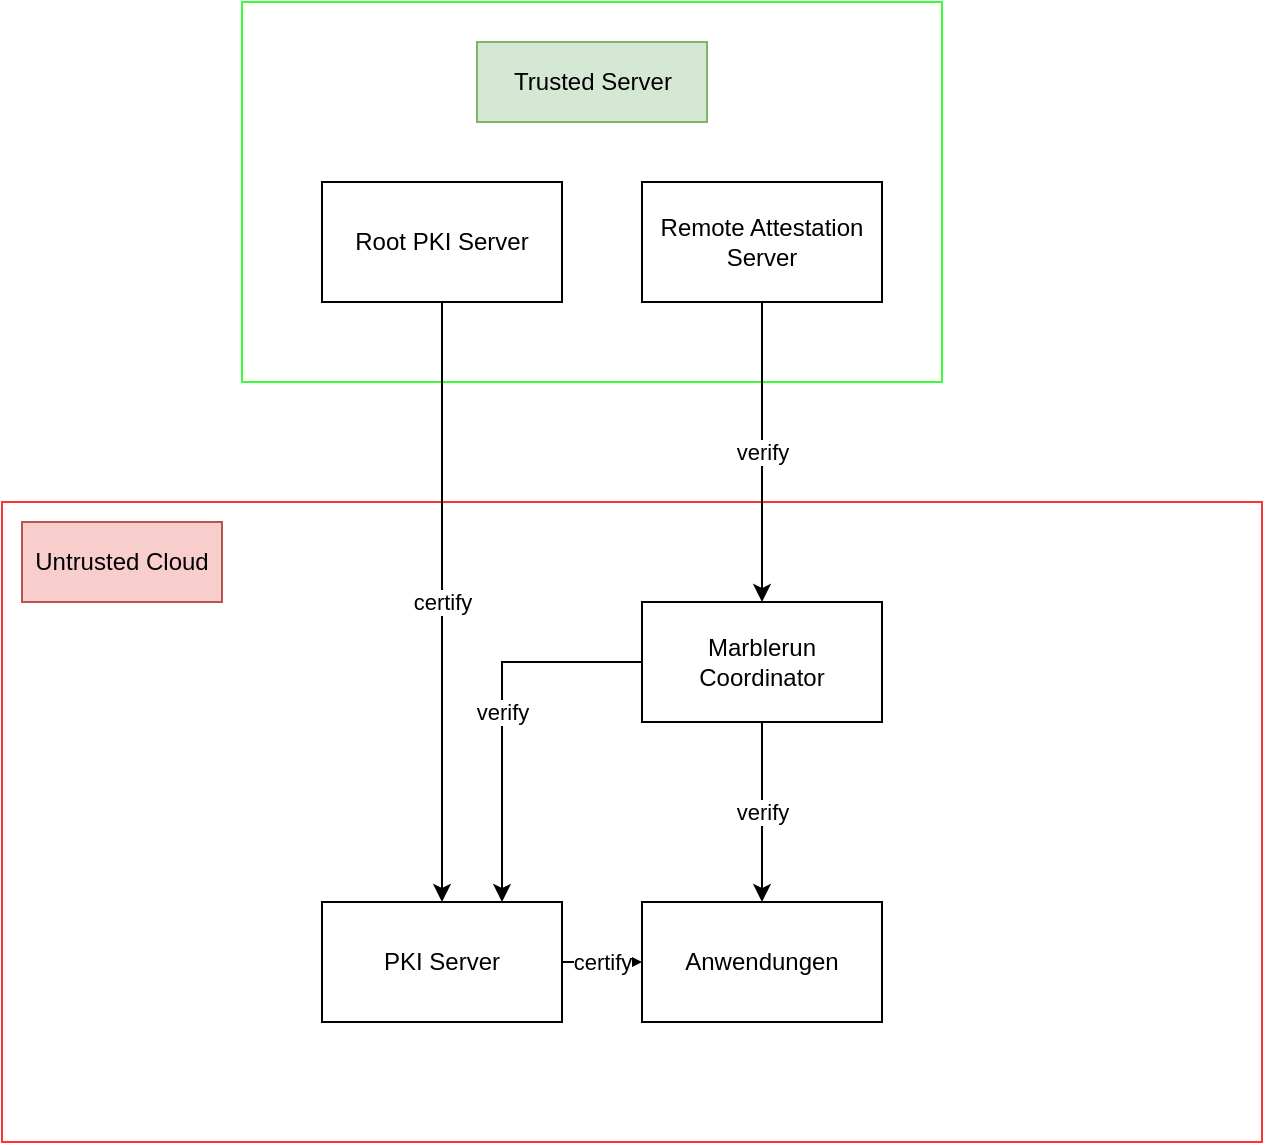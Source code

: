 <mxfile version="22.0.8" type="github">
  <diagram name="Page-1" id="cIMbMJxQSpXa-NuSwrTK">
    <mxGraphModel dx="1434" dy="756" grid="1" gridSize="10" guides="1" tooltips="1" connect="1" arrows="1" fold="1" page="1" pageScale="1" pageWidth="827" pageHeight="1169" math="0" shadow="0">
      <root>
        <mxCell id="0" />
        <mxCell id="1" parent="0" />
        <mxCell id="-ZpkZbbuAh3ve9ggYebG-2" value="" style="rounded=0;whiteSpace=wrap;html=1;strokeColor=#FF3333;" vertex="1" parent="1">
          <mxGeometry x="110" y="610" width="630" height="320" as="geometry" />
        </mxCell>
        <mxCell id="-ZpkZbbuAh3ve9ggYebG-3" value="" style="rounded=0;whiteSpace=wrap;html=1;strokeColor=#33FF33;" vertex="1" parent="1">
          <mxGeometry x="230" y="360" width="350" height="190" as="geometry" />
        </mxCell>
        <mxCell id="-ZpkZbbuAh3ve9ggYebG-4" value="Trusted Server" style="text;html=1;strokeColor=#82b366;fillColor=#d5e8d4;align=center;verticalAlign=middle;whiteSpace=wrap;rounded=0;" vertex="1" parent="1">
          <mxGeometry x="347.5" y="380" width="115" height="40" as="geometry" />
        </mxCell>
        <mxCell id="-ZpkZbbuAh3ve9ggYebG-43" value="certify" style="edgeStyle=orthogonalEdgeStyle;rounded=0;orthogonalLoop=1;jettySize=auto;html=1;exitX=0.5;exitY=1;exitDx=0;exitDy=0;entryX=0.5;entryY=0;entryDx=0;entryDy=0;" edge="1" parent="1" source="-ZpkZbbuAh3ve9ggYebG-6" target="-ZpkZbbuAh3ve9ggYebG-17">
          <mxGeometry relative="1" as="geometry" />
        </mxCell>
        <mxCell id="-ZpkZbbuAh3ve9ggYebG-6" value="Root PKI Server" style="rounded=0;whiteSpace=wrap;html=1;" vertex="1" parent="1">
          <mxGeometry x="270" y="450" width="120" height="60" as="geometry" />
        </mxCell>
        <mxCell id="-ZpkZbbuAh3ve9ggYebG-42" value="verify" style="edgeStyle=orthogonalEdgeStyle;rounded=0;orthogonalLoop=1;jettySize=auto;html=1;exitX=0.5;exitY=1;exitDx=0;exitDy=0;entryX=0.5;entryY=0;entryDx=0;entryDy=0;" edge="1" parent="1" source="-ZpkZbbuAh3ve9ggYebG-9" target="-ZpkZbbuAh3ve9ggYebG-14">
          <mxGeometry relative="1" as="geometry" />
        </mxCell>
        <mxCell id="-ZpkZbbuAh3ve9ggYebG-9" value="Remote Attestation Server" style="rounded=0;whiteSpace=wrap;html=1;" vertex="1" parent="1">
          <mxGeometry x="430" y="450" width="120" height="60" as="geometry" />
        </mxCell>
        <mxCell id="-ZpkZbbuAh3ve9ggYebG-10" value="Untrusted Cloud" style="text;html=1;strokeColor=#b85450;fillColor=#f8cecc;align=center;verticalAlign=middle;whiteSpace=wrap;rounded=0;" vertex="1" parent="1">
          <mxGeometry x="120" y="620" width="100" height="40" as="geometry" />
        </mxCell>
        <mxCell id="-ZpkZbbuAh3ve9ggYebG-11" value="verify" style="edgeStyle=orthogonalEdgeStyle;rounded=0;orthogonalLoop=1;jettySize=auto;html=1;exitX=0;exitY=0.5;exitDx=0;exitDy=0;entryX=0.75;entryY=0;entryDx=0;entryDy=0;" edge="1" parent="1" source="-ZpkZbbuAh3ve9ggYebG-14" target="-ZpkZbbuAh3ve9ggYebG-17">
          <mxGeometry relative="1" as="geometry" />
        </mxCell>
        <mxCell id="-ZpkZbbuAh3ve9ggYebG-12" value="verify" style="edgeStyle=orthogonalEdgeStyle;rounded=0;orthogonalLoop=1;jettySize=auto;html=1;exitX=0.5;exitY=1;exitDx=0;exitDy=0;" edge="1" parent="1" source="-ZpkZbbuAh3ve9ggYebG-14" target="-ZpkZbbuAh3ve9ggYebG-18">
          <mxGeometry relative="1" as="geometry" />
        </mxCell>
        <mxCell id="-ZpkZbbuAh3ve9ggYebG-14" value="Marblerun Coordinator" style="rounded=0;whiteSpace=wrap;html=1;" vertex="1" parent="1">
          <mxGeometry x="430" y="660" width="120" height="60" as="geometry" />
        </mxCell>
        <mxCell id="-ZpkZbbuAh3ve9ggYebG-15" value="certify" style="edgeStyle=orthogonalEdgeStyle;rounded=0;orthogonalLoop=1;jettySize=auto;html=1;exitX=1;exitY=0.5;exitDx=0;exitDy=0;" edge="1" parent="1" source="-ZpkZbbuAh3ve9ggYebG-17" target="-ZpkZbbuAh3ve9ggYebG-18">
          <mxGeometry relative="1" as="geometry" />
        </mxCell>
        <mxCell id="-ZpkZbbuAh3ve9ggYebG-17" value="PKI Server" style="rounded=0;whiteSpace=wrap;html=1;" vertex="1" parent="1">
          <mxGeometry x="270" y="810" width="120" height="60" as="geometry" />
        </mxCell>
        <mxCell id="-ZpkZbbuAh3ve9ggYebG-18" value="Anwendungen" style="rounded=0;whiteSpace=wrap;html=1;" vertex="1" parent="1">
          <mxGeometry x="430" y="810" width="120" height="60" as="geometry" />
        </mxCell>
      </root>
    </mxGraphModel>
  </diagram>
</mxfile>
